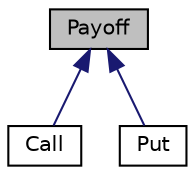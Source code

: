 digraph "Payoff"
{
 // LATEX_PDF_SIZE
  edge [fontname="Helvetica",fontsize="10",labelfontname="Helvetica",labelfontsize="10"];
  node [fontname="Helvetica",fontsize="10",shape=record];
  Node1 [label="Payoff",height=0.2,width=0.4,color="black", fillcolor="grey75", style="filled", fontcolor="black",tooltip="This class provides an interface to build payoff functions."];
  Node1 -> Node2 [dir="back",color="midnightblue",fontsize="10",style="solid",fontname="Helvetica"];
  Node2 [label="Call",height=0.2,width=0.4,color="black", fillcolor="white", style="filled",URL="$classCall.html",tooltip="Call option payoff."];
  Node1 -> Node3 [dir="back",color="midnightblue",fontsize="10",style="solid",fontname="Helvetica"];
  Node3 [label="Put",height=0.2,width=0.4,color="black", fillcolor="white", style="filled",URL="$classPut.html",tooltip="Put option payoff."];
}
